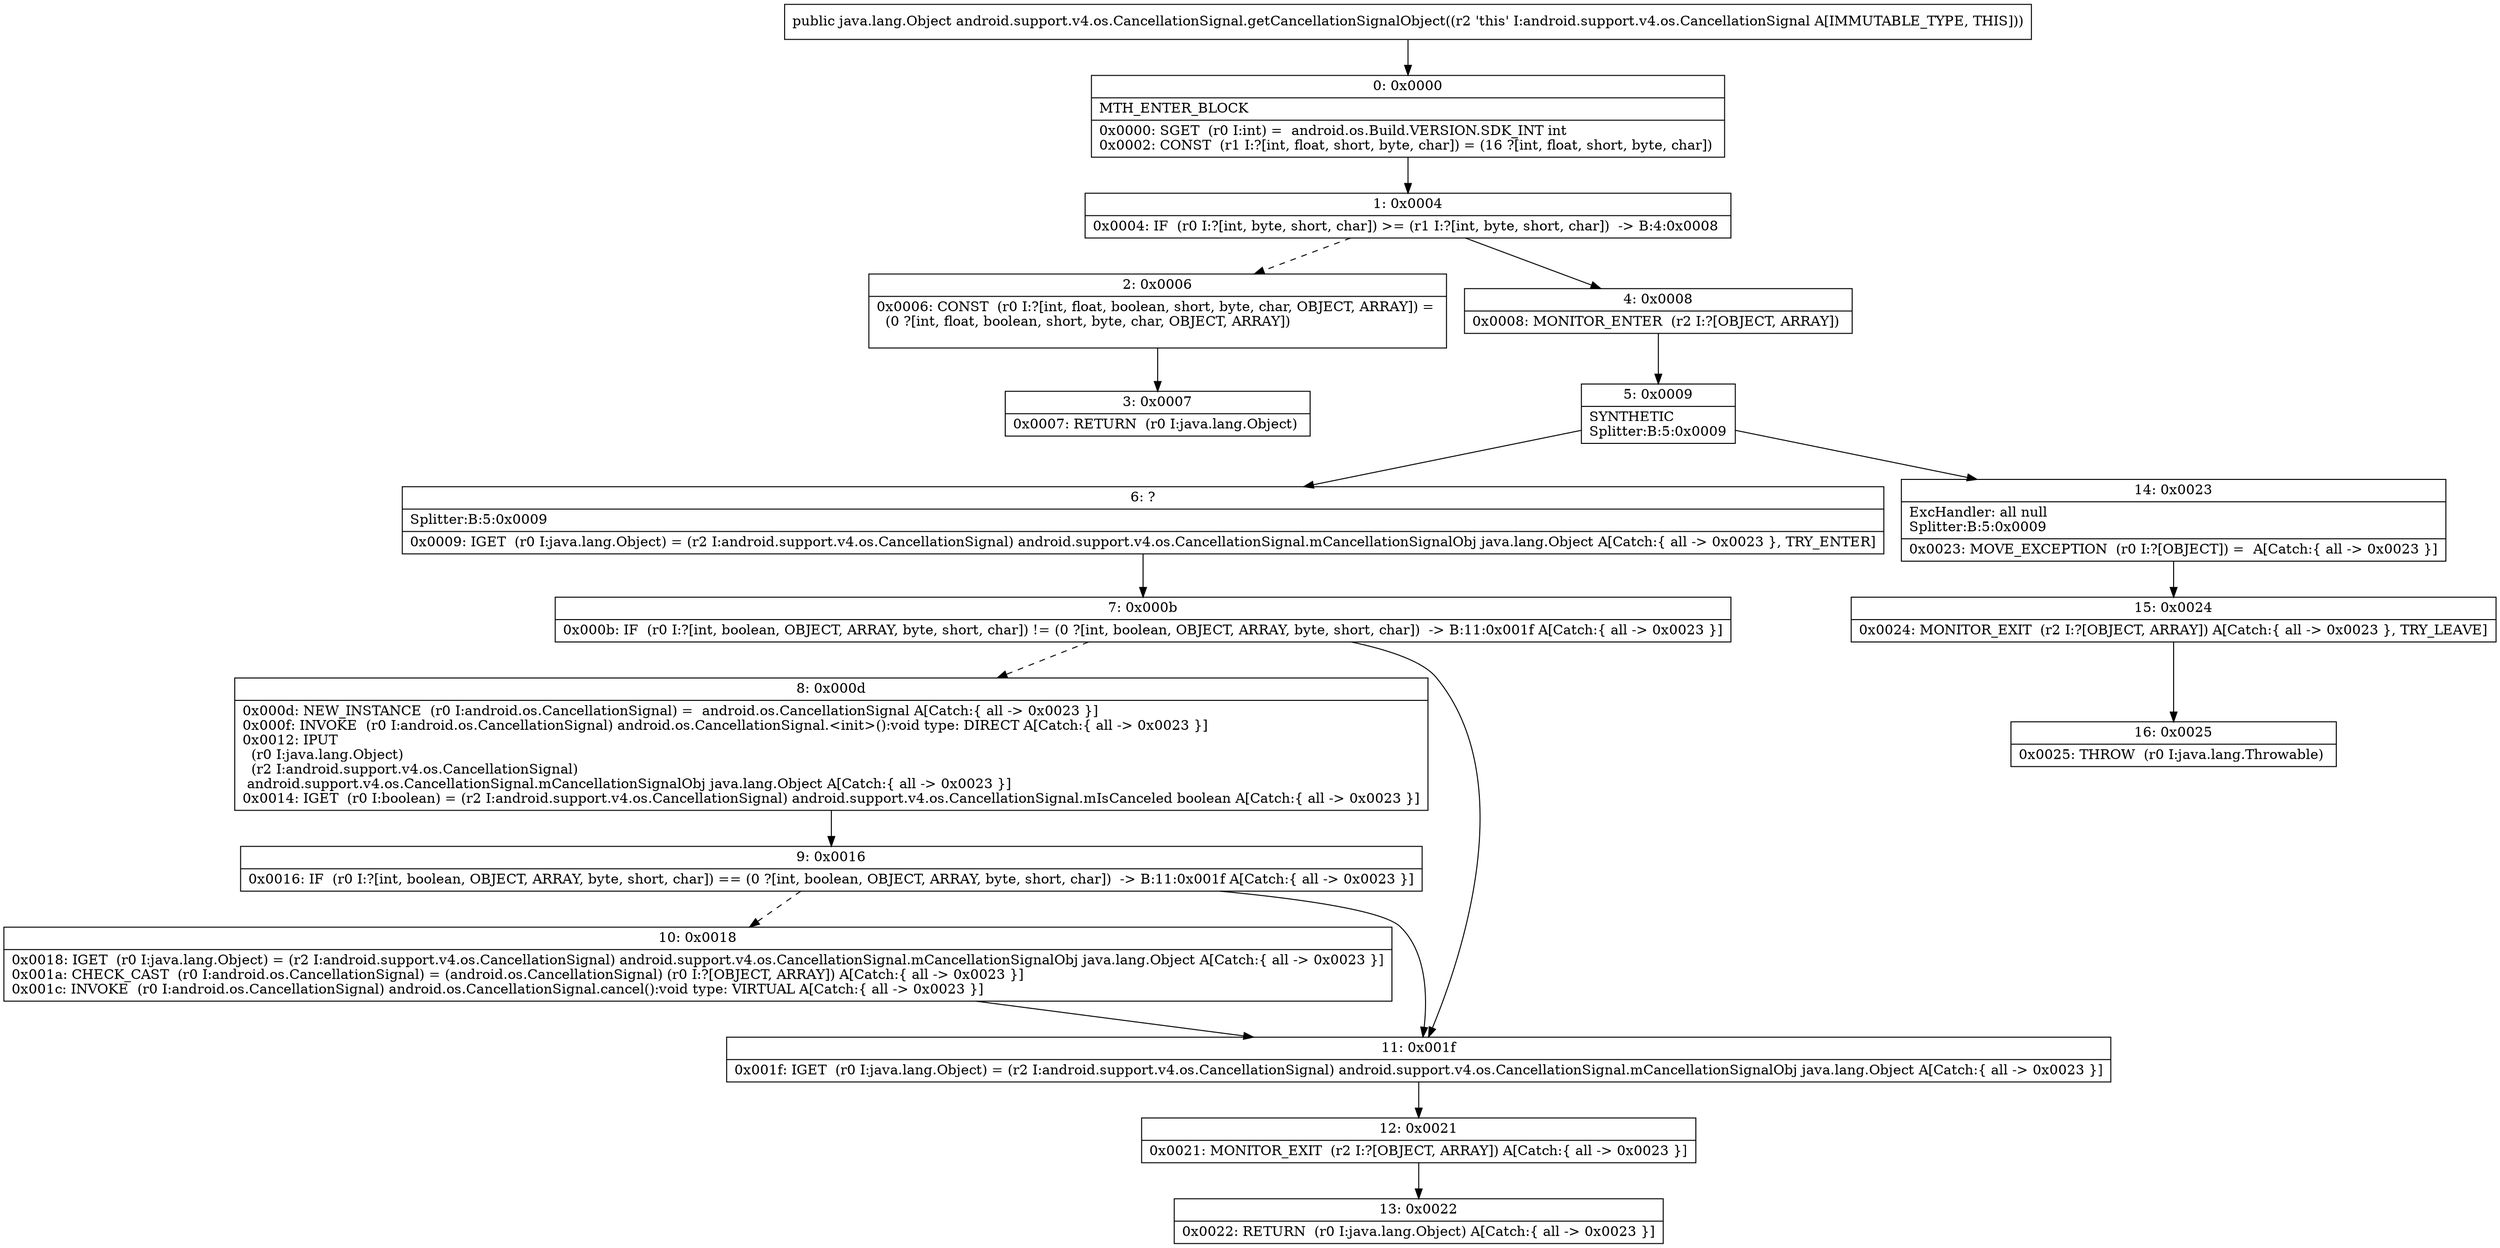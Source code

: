 digraph "CFG forandroid.support.v4.os.CancellationSignal.getCancellationSignalObject()Ljava\/lang\/Object;" {
Node_0 [shape=record,label="{0\:\ 0x0000|MTH_ENTER_BLOCK\l|0x0000: SGET  (r0 I:int) =  android.os.Build.VERSION.SDK_INT int \l0x0002: CONST  (r1 I:?[int, float, short, byte, char]) = (16 ?[int, float, short, byte, char]) \l}"];
Node_1 [shape=record,label="{1\:\ 0x0004|0x0004: IF  (r0 I:?[int, byte, short, char]) \>= (r1 I:?[int, byte, short, char])  \-\> B:4:0x0008 \l}"];
Node_2 [shape=record,label="{2\:\ 0x0006|0x0006: CONST  (r0 I:?[int, float, boolean, short, byte, char, OBJECT, ARRAY]) = \l  (0 ?[int, float, boolean, short, byte, char, OBJECT, ARRAY])\l \l}"];
Node_3 [shape=record,label="{3\:\ 0x0007|0x0007: RETURN  (r0 I:java.lang.Object) \l}"];
Node_4 [shape=record,label="{4\:\ 0x0008|0x0008: MONITOR_ENTER  (r2 I:?[OBJECT, ARRAY]) \l}"];
Node_5 [shape=record,label="{5\:\ 0x0009|SYNTHETIC\lSplitter:B:5:0x0009\l}"];
Node_6 [shape=record,label="{6\:\ ?|Splitter:B:5:0x0009\l|0x0009: IGET  (r0 I:java.lang.Object) = (r2 I:android.support.v4.os.CancellationSignal) android.support.v4.os.CancellationSignal.mCancellationSignalObj java.lang.Object A[Catch:\{ all \-\> 0x0023 \}, TRY_ENTER]\l}"];
Node_7 [shape=record,label="{7\:\ 0x000b|0x000b: IF  (r0 I:?[int, boolean, OBJECT, ARRAY, byte, short, char]) != (0 ?[int, boolean, OBJECT, ARRAY, byte, short, char])  \-\> B:11:0x001f A[Catch:\{ all \-\> 0x0023 \}]\l}"];
Node_8 [shape=record,label="{8\:\ 0x000d|0x000d: NEW_INSTANCE  (r0 I:android.os.CancellationSignal) =  android.os.CancellationSignal A[Catch:\{ all \-\> 0x0023 \}]\l0x000f: INVOKE  (r0 I:android.os.CancellationSignal) android.os.CancellationSignal.\<init\>():void type: DIRECT A[Catch:\{ all \-\> 0x0023 \}]\l0x0012: IPUT  \l  (r0 I:java.lang.Object)\l  (r2 I:android.support.v4.os.CancellationSignal)\l android.support.v4.os.CancellationSignal.mCancellationSignalObj java.lang.Object A[Catch:\{ all \-\> 0x0023 \}]\l0x0014: IGET  (r0 I:boolean) = (r2 I:android.support.v4.os.CancellationSignal) android.support.v4.os.CancellationSignal.mIsCanceled boolean A[Catch:\{ all \-\> 0x0023 \}]\l}"];
Node_9 [shape=record,label="{9\:\ 0x0016|0x0016: IF  (r0 I:?[int, boolean, OBJECT, ARRAY, byte, short, char]) == (0 ?[int, boolean, OBJECT, ARRAY, byte, short, char])  \-\> B:11:0x001f A[Catch:\{ all \-\> 0x0023 \}]\l}"];
Node_10 [shape=record,label="{10\:\ 0x0018|0x0018: IGET  (r0 I:java.lang.Object) = (r2 I:android.support.v4.os.CancellationSignal) android.support.v4.os.CancellationSignal.mCancellationSignalObj java.lang.Object A[Catch:\{ all \-\> 0x0023 \}]\l0x001a: CHECK_CAST  (r0 I:android.os.CancellationSignal) = (android.os.CancellationSignal) (r0 I:?[OBJECT, ARRAY]) A[Catch:\{ all \-\> 0x0023 \}]\l0x001c: INVOKE  (r0 I:android.os.CancellationSignal) android.os.CancellationSignal.cancel():void type: VIRTUAL A[Catch:\{ all \-\> 0x0023 \}]\l}"];
Node_11 [shape=record,label="{11\:\ 0x001f|0x001f: IGET  (r0 I:java.lang.Object) = (r2 I:android.support.v4.os.CancellationSignal) android.support.v4.os.CancellationSignal.mCancellationSignalObj java.lang.Object A[Catch:\{ all \-\> 0x0023 \}]\l}"];
Node_12 [shape=record,label="{12\:\ 0x0021|0x0021: MONITOR_EXIT  (r2 I:?[OBJECT, ARRAY]) A[Catch:\{ all \-\> 0x0023 \}]\l}"];
Node_13 [shape=record,label="{13\:\ 0x0022|0x0022: RETURN  (r0 I:java.lang.Object) A[Catch:\{ all \-\> 0x0023 \}]\l}"];
Node_14 [shape=record,label="{14\:\ 0x0023|ExcHandler: all null\lSplitter:B:5:0x0009\l|0x0023: MOVE_EXCEPTION  (r0 I:?[OBJECT]) =  A[Catch:\{ all \-\> 0x0023 \}]\l}"];
Node_15 [shape=record,label="{15\:\ 0x0024|0x0024: MONITOR_EXIT  (r2 I:?[OBJECT, ARRAY]) A[Catch:\{ all \-\> 0x0023 \}, TRY_LEAVE]\l}"];
Node_16 [shape=record,label="{16\:\ 0x0025|0x0025: THROW  (r0 I:java.lang.Throwable) \l}"];
MethodNode[shape=record,label="{public java.lang.Object android.support.v4.os.CancellationSignal.getCancellationSignalObject((r2 'this' I:android.support.v4.os.CancellationSignal A[IMMUTABLE_TYPE, THIS])) }"];
MethodNode -> Node_0;
Node_0 -> Node_1;
Node_1 -> Node_2[style=dashed];
Node_1 -> Node_4;
Node_2 -> Node_3;
Node_4 -> Node_5;
Node_5 -> Node_6;
Node_5 -> Node_14;
Node_6 -> Node_7;
Node_7 -> Node_8[style=dashed];
Node_7 -> Node_11;
Node_8 -> Node_9;
Node_9 -> Node_10[style=dashed];
Node_9 -> Node_11;
Node_10 -> Node_11;
Node_11 -> Node_12;
Node_12 -> Node_13;
Node_14 -> Node_15;
Node_15 -> Node_16;
}


